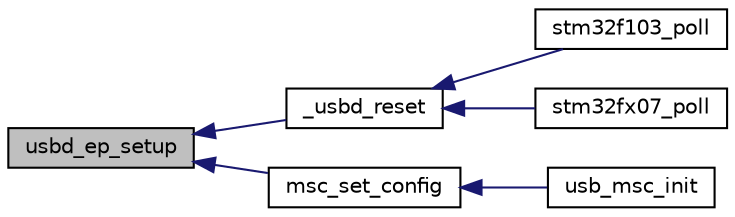digraph "usbd_ep_setup"
{
  edge [fontname="Helvetica",fontsize="10",labelfontname="Helvetica",labelfontsize="10"];
  node [fontname="Helvetica",fontsize="10",shape=record];
  rankdir="LR";
  Node1 [label="usbd_ep_setup",height=0.2,width=0.4,color="black", fillcolor="grey75", style="filled", fontcolor="black"];
  Node1 -> Node2 [dir="back",color="midnightblue",fontsize="10",style="solid",fontname="Helvetica"];
  Node2 [label="_usbd_reset",height=0.2,width=0.4,color="black", fillcolor="white", style="filled",URL="$group__usb__drivers__file.html#ga3bc8dd33500621a1e900c78a42dcaf27"];
  Node2 -> Node3 [dir="back",color="midnightblue",fontsize="10",style="solid",fontname="Helvetica"];
  Node3 [label="stm32f103_poll",height=0.2,width=0.4,color="black", fillcolor="white", style="filled",URL="$usb__f103_8c.html#a755f83aa414568675f88d549675d8d67"];
  Node2 -> Node4 [dir="back",color="midnightblue",fontsize="10",style="solid",fontname="Helvetica"];
  Node4 [label="stm32fx07_poll",height=0.2,width=0.4,color="black", fillcolor="white", style="filled",URL="$usb__fx07__common_8h.html#a6ac887edf6cf4f3bc7233df12ba9eefd"];
  Node1 -> Node5 [dir="back",color="midnightblue",fontsize="10",style="solid",fontname="Helvetica"];
  Node5 [label="msc_set_config",height=0.2,width=0.4,color="black", fillcolor="white", style="filled",URL="$usb__msc_8c.html#a226667566a4c9460bc577aa9c72a14b6",tooltip="Setup the endpoints to be bulk & register the callbacks. "];
  Node5 -> Node6 [dir="back",color="midnightblue",fontsize="10",style="solid",fontname="Helvetica"];
  Node6 [label="usb_msc_init",height=0.2,width=0.4,color="black", fillcolor="white", style="filled",URL="$group__usb__msc.html#ga5e6959c3ac6ff4efab4fd3b59353f497",tooltip="Initializes the USB Mass Storage subsystem. "];
}
